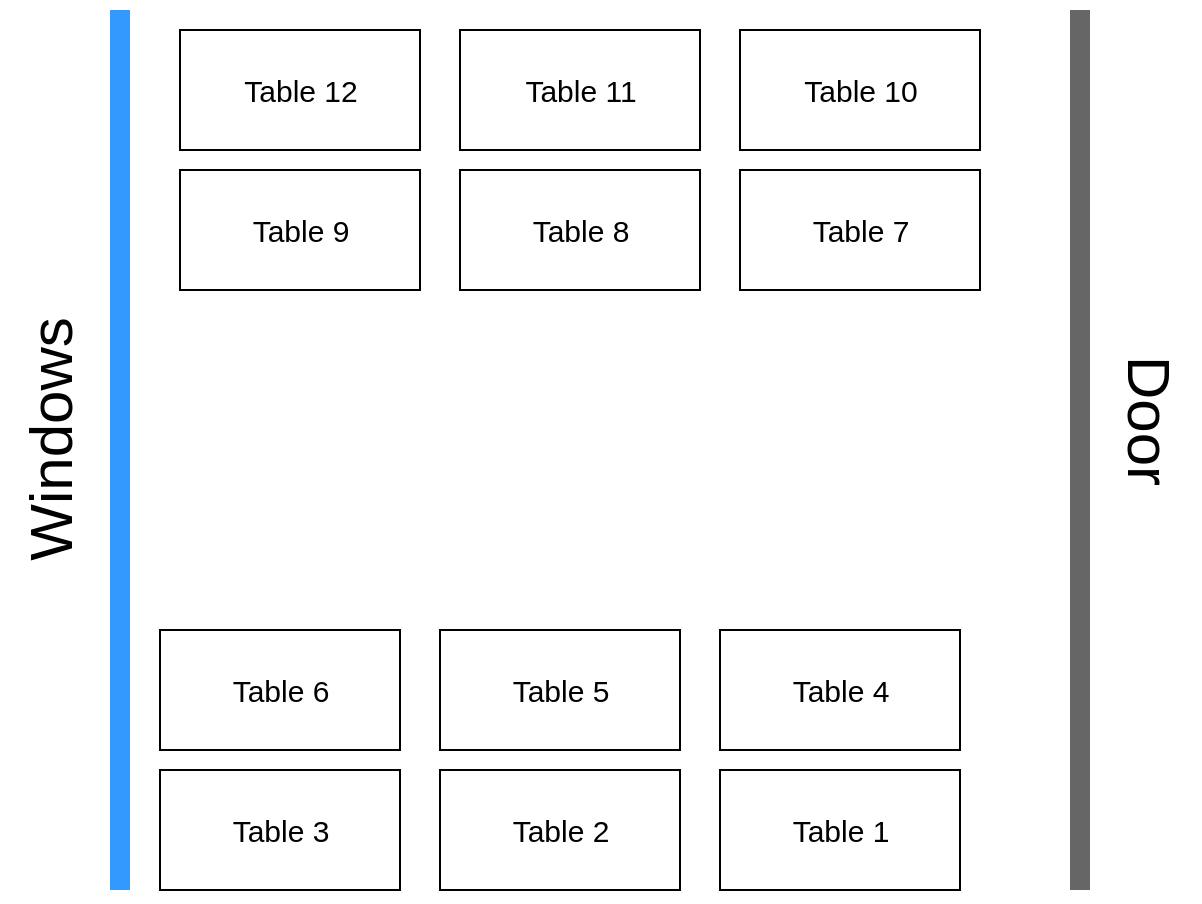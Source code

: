 <mxfile version="23.1.5" type="github">
  <diagram name="Page-1" id="iQBbhHxZwQ4R9XLd4uDk">
    <mxGraphModel dx="1242" dy="793" grid="1" gridSize="10" guides="1" tooltips="1" connect="1" arrows="1" fold="1" page="1" pageScale="1" pageWidth="850" pageHeight="1100" math="0" shadow="0">
      <root>
        <mxCell id="0" />
        <mxCell id="1" parent="0" />
        <mxCell id="gN5womJw5X0KIZkcIUjg-1" value="" style="rounded=0;whiteSpace=wrap;html=1;" vertex="1" parent="1">
          <mxGeometry x="190" y="470" width="120" height="60" as="geometry" />
        </mxCell>
        <mxCell id="gN5womJw5X0KIZkcIUjg-2" value="" style="rounded=0;whiteSpace=wrap;html=1;" vertex="1" parent="1">
          <mxGeometry x="330" y="470" width="120" height="60" as="geometry" />
        </mxCell>
        <mxCell id="gN5womJw5X0KIZkcIUjg-3" value="" style="rounded=0;whiteSpace=wrap;html=1;" vertex="1" parent="1">
          <mxGeometry x="470" y="470" width="120" height="60" as="geometry" />
        </mxCell>
        <mxCell id="gN5womJw5X0KIZkcIUjg-4" value="" style="rounded=0;whiteSpace=wrap;html=1;" vertex="1" parent="1">
          <mxGeometry x="190" y="540" width="120" height="60" as="geometry" />
        </mxCell>
        <mxCell id="gN5womJw5X0KIZkcIUjg-5" value="" style="rounded=0;whiteSpace=wrap;html=1;" vertex="1" parent="1">
          <mxGeometry x="480" y="240" width="120" height="60" as="geometry" />
        </mxCell>
        <mxCell id="gN5womJw5X0KIZkcIUjg-6" value="" style="rounded=0;whiteSpace=wrap;html=1;" vertex="1" parent="1">
          <mxGeometry x="340" y="240" width="120" height="60" as="geometry" />
        </mxCell>
        <mxCell id="gN5womJw5X0KIZkcIUjg-7" value="" style="rounded=0;whiteSpace=wrap;html=1;" vertex="1" parent="1">
          <mxGeometry x="200" y="240" width="120" height="60" as="geometry" />
        </mxCell>
        <mxCell id="gN5womJw5X0KIZkcIUjg-8" value="" style="rounded=0;whiteSpace=wrap;html=1;" vertex="1" parent="1">
          <mxGeometry x="480" y="170" width="120" height="60" as="geometry" />
        </mxCell>
        <mxCell id="gN5womJw5X0KIZkcIUjg-9" value="" style="rounded=0;whiteSpace=wrap;html=1;" vertex="1" parent="1">
          <mxGeometry x="340" y="170" width="120" height="60" as="geometry" />
        </mxCell>
        <mxCell id="gN5womJw5X0KIZkcIUjg-10" value="" style="rounded=0;whiteSpace=wrap;html=1;" vertex="1" parent="1">
          <mxGeometry x="200" y="170" width="120" height="60" as="geometry" />
        </mxCell>
        <mxCell id="gN5womJw5X0KIZkcIUjg-11" value="" style="rounded=0;whiteSpace=wrap;html=1;" vertex="1" parent="1">
          <mxGeometry x="330" y="540" width="120" height="60" as="geometry" />
        </mxCell>
        <mxCell id="gN5womJw5X0KIZkcIUjg-12" value="" style="rounded=0;whiteSpace=wrap;html=1;" vertex="1" parent="1">
          <mxGeometry x="470" y="540" width="120" height="60" as="geometry" />
        </mxCell>
        <mxCell id="gN5womJw5X0KIZkcIUjg-13" value="" style="endArrow=none;html=1;rounded=0;strokeColor=#3399FF;strokeWidth=10;fontSize=5;" edge="1" parent="1">
          <mxGeometry width="50" height="50" relative="1" as="geometry">
            <mxPoint x="170" y="600" as="sourcePoint" />
            <mxPoint x="170" y="160" as="targetPoint" />
          </mxGeometry>
        </mxCell>
        <mxCell id="gN5womJw5X0KIZkcIUjg-14" value="Windows" style="text;html=1;align=center;verticalAlign=middle;resizable=0;points=[];autosize=1;strokeColor=none;fillColor=none;rotation=-90;fontSize=30;" vertex="1" parent="1">
          <mxGeometry x="60" y="350" width="150" height="50" as="geometry" />
        </mxCell>
        <mxCell id="gN5womJw5X0KIZkcIUjg-15" value="" style="endArrow=none;html=1;rounded=0;strokeColor=#666666;strokeWidth=10;fontSize=5;fillColor=#f5f5f5;" edge="1" parent="1">
          <mxGeometry width="50" height="50" relative="1" as="geometry">
            <mxPoint x="650" y="600" as="sourcePoint" />
            <mxPoint x="650" y="160" as="targetPoint" />
          </mxGeometry>
        </mxCell>
        <mxCell id="gN5womJw5X0KIZkcIUjg-16" value="Door" style="text;html=1;align=center;verticalAlign=middle;resizable=0;points=[];autosize=1;strokeColor=none;fillColor=none;rotation=90;fontSize=30;" vertex="1" parent="1">
          <mxGeometry x="640" y="340" width="90" height="50" as="geometry" />
        </mxCell>
        <mxCell id="gN5womJw5X0KIZkcIUjg-17" value="&lt;font style=&quot;font-size: 15px;&quot;&gt;Table 3&lt;br&gt;&lt;/font&gt;" style="text;html=1;align=center;verticalAlign=middle;resizable=0;points=[];autosize=1;strokeColor=none;fillColor=none;" vertex="1" parent="1">
          <mxGeometry x="215" y="555" width="70" height="30" as="geometry" />
        </mxCell>
        <mxCell id="gN5womJw5X0KIZkcIUjg-18" value="&lt;font style=&quot;font-size: 15px;&quot;&gt;Table 2&lt;br&gt;&lt;/font&gt;" style="text;html=1;align=center;verticalAlign=middle;resizable=0;points=[];autosize=1;strokeColor=none;fillColor=none;" vertex="1" parent="1">
          <mxGeometry x="355" y="555" width="70" height="30" as="geometry" />
        </mxCell>
        <mxCell id="gN5womJw5X0KIZkcIUjg-19" value="&lt;font style=&quot;font-size: 15px;&quot;&gt;Table 1&lt;br&gt;&lt;/font&gt;" style="text;html=1;align=center;verticalAlign=middle;resizable=0;points=[];autosize=1;strokeColor=none;fillColor=none;" vertex="1" parent="1">
          <mxGeometry x="495" y="555" width="70" height="30" as="geometry" />
        </mxCell>
        <mxCell id="gN5womJw5X0KIZkcIUjg-20" value="&lt;font style=&quot;font-size: 15px;&quot;&gt;Table 5&lt;br&gt;&lt;/font&gt;" style="text;html=1;align=center;verticalAlign=middle;resizable=0;points=[];autosize=1;strokeColor=none;fillColor=none;" vertex="1" parent="1">
          <mxGeometry x="355" y="485" width="70" height="30" as="geometry" />
        </mxCell>
        <mxCell id="gN5womJw5X0KIZkcIUjg-21" value="&lt;font style=&quot;font-size: 15px;&quot;&gt;Table 6&lt;br&gt;&lt;/font&gt;" style="text;html=1;align=center;verticalAlign=middle;resizable=0;points=[];autosize=1;strokeColor=none;fillColor=none;" vertex="1" parent="1">
          <mxGeometry x="215" y="485" width="70" height="30" as="geometry" />
        </mxCell>
        <mxCell id="gN5womJw5X0KIZkcIUjg-22" value="&lt;font style=&quot;font-size: 15px;&quot;&gt;Table 8&lt;br&gt;&lt;/font&gt;" style="text;html=1;align=center;verticalAlign=middle;resizable=0;points=[];autosize=1;strokeColor=none;fillColor=none;" vertex="1" parent="1">
          <mxGeometry x="365" y="255" width="70" height="30" as="geometry" />
        </mxCell>
        <mxCell id="gN5womJw5X0KIZkcIUjg-23" value="&lt;font style=&quot;font-size: 15px;&quot;&gt;Table 9&lt;br&gt;&lt;/font&gt;" style="text;html=1;align=center;verticalAlign=middle;resizable=0;points=[];autosize=1;strokeColor=none;fillColor=none;" vertex="1" parent="1">
          <mxGeometry x="225" y="255" width="70" height="30" as="geometry" />
        </mxCell>
        <mxCell id="gN5womJw5X0KIZkcIUjg-24" value="&lt;font style=&quot;font-size: 15px;&quot;&gt;Table 4&lt;br&gt;&lt;/font&gt;" style="text;html=1;align=center;verticalAlign=middle;resizable=0;points=[];autosize=1;strokeColor=none;fillColor=none;" vertex="1" parent="1">
          <mxGeometry x="495" y="485" width="70" height="30" as="geometry" />
        </mxCell>
        <mxCell id="gN5womJw5X0KIZkcIUjg-25" value="&lt;font style=&quot;font-size: 15px;&quot;&gt;Table 10&lt;br&gt;&lt;/font&gt;" style="text;html=1;align=center;verticalAlign=middle;resizable=0;points=[];autosize=1;strokeColor=none;fillColor=none;" vertex="1" parent="1">
          <mxGeometry x="500" y="185" width="80" height="30" as="geometry" />
        </mxCell>
        <mxCell id="gN5womJw5X0KIZkcIUjg-26" value="&lt;font style=&quot;font-size: 15px;&quot;&gt;Table 7&lt;br&gt;&lt;/font&gt;" style="text;html=1;align=center;verticalAlign=middle;resizable=0;points=[];autosize=1;strokeColor=none;fillColor=none;" vertex="1" parent="1">
          <mxGeometry x="505" y="255" width="70" height="30" as="geometry" />
        </mxCell>
        <mxCell id="gN5womJw5X0KIZkcIUjg-27" value="&lt;font style=&quot;font-size: 15px;&quot;&gt;Table 12&lt;br&gt;&lt;/font&gt;" style="text;html=1;align=center;verticalAlign=middle;resizable=0;points=[];autosize=1;strokeColor=none;fillColor=none;" vertex="1" parent="1">
          <mxGeometry x="220" y="185" width="80" height="30" as="geometry" />
        </mxCell>
        <mxCell id="gN5womJw5X0KIZkcIUjg-28" value="&lt;font style=&quot;font-size: 15px;&quot;&gt;Table 11&lt;br&gt;&lt;/font&gt;" style="text;html=1;align=center;verticalAlign=middle;resizable=0;points=[];autosize=1;strokeColor=none;fillColor=none;" vertex="1" parent="1">
          <mxGeometry x="360" y="185" width="80" height="30" as="geometry" />
        </mxCell>
      </root>
    </mxGraphModel>
  </diagram>
</mxfile>
